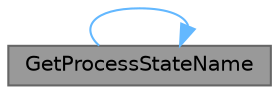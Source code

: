 digraph "GetProcessStateName"
{
 // LATEX_PDF_SIZE
  bgcolor="transparent";
  edge [fontname=Helvetica,fontsize=10,labelfontname=Helvetica,labelfontsize=10];
  node [fontname=Helvetica,fontsize=10,shape=box,height=0.2,width=0.4];
  rankdir="LR";
  Node1 [id="Node000001",label="GetProcessStateName",height=0.2,width=0.4,color="gray40", fillcolor="grey60", style="filled", fontcolor="black",tooltip="Gets the string representation of a process state."];
  Node1 -> Node1 [id="edge1_Node000001_Node000001",color="steelblue1",style="solid",tooltip=" "];
}
